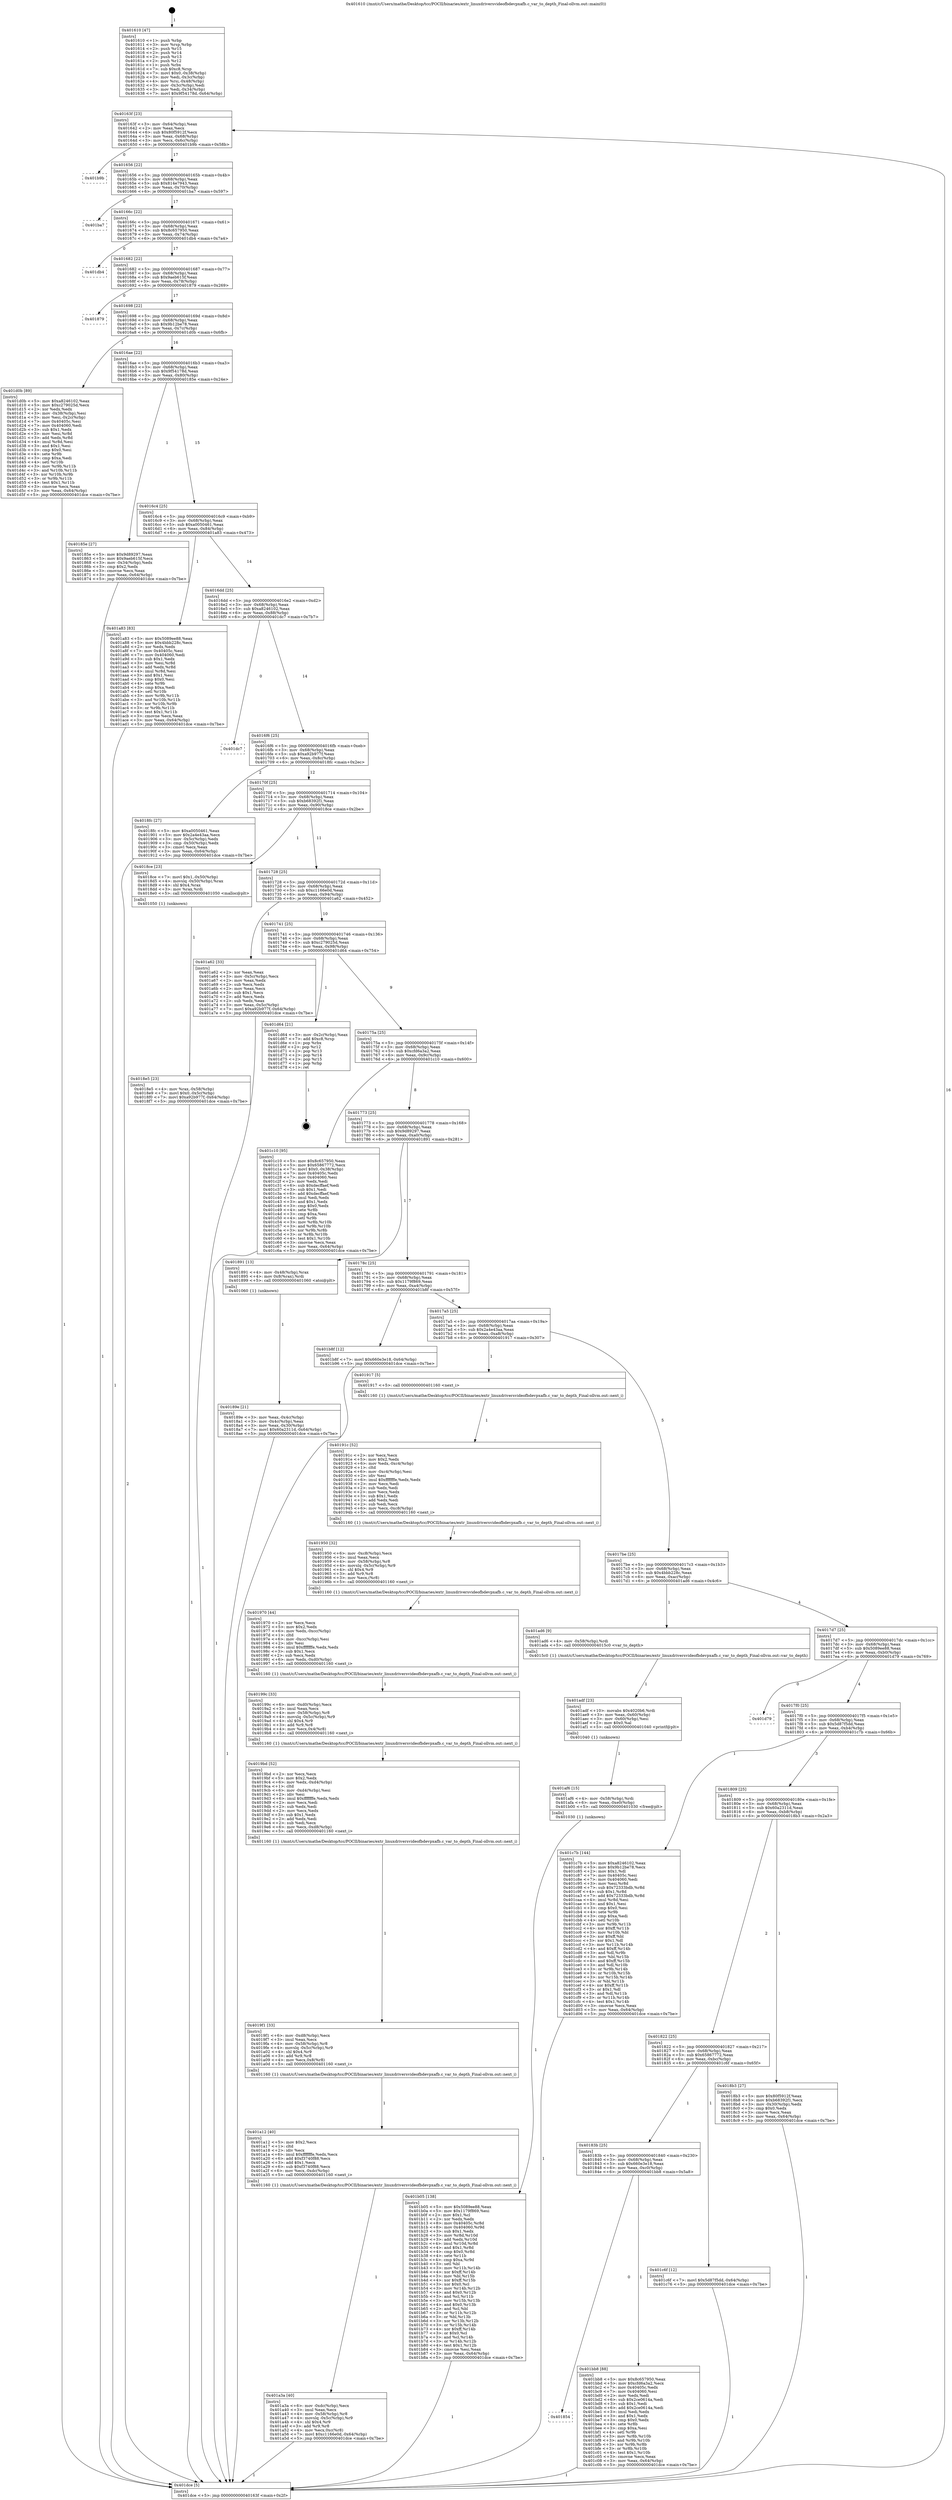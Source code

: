 digraph "0x401610" {
  label = "0x401610 (/mnt/c/Users/mathe/Desktop/tcc/POCII/binaries/extr_linuxdriversvideofbdevpxafb.c_var_to_depth_Final-ollvm.out::main(0))"
  labelloc = "t"
  node[shape=record]

  Entry [label="",width=0.3,height=0.3,shape=circle,fillcolor=black,style=filled]
  "0x40163f" [label="{
     0x40163f [23]\l
     | [instrs]\l
     &nbsp;&nbsp;0x40163f \<+3\>: mov -0x64(%rbp),%eax\l
     &nbsp;&nbsp;0x401642 \<+2\>: mov %eax,%ecx\l
     &nbsp;&nbsp;0x401644 \<+6\>: sub $0x80f5912f,%ecx\l
     &nbsp;&nbsp;0x40164a \<+3\>: mov %eax,-0x68(%rbp)\l
     &nbsp;&nbsp;0x40164d \<+3\>: mov %ecx,-0x6c(%rbp)\l
     &nbsp;&nbsp;0x401650 \<+6\>: je 0000000000401b9b \<main+0x58b\>\l
  }"]
  "0x401b9b" [label="{
     0x401b9b\l
  }", style=dashed]
  "0x401656" [label="{
     0x401656 [22]\l
     | [instrs]\l
     &nbsp;&nbsp;0x401656 \<+5\>: jmp 000000000040165b \<main+0x4b\>\l
     &nbsp;&nbsp;0x40165b \<+3\>: mov -0x68(%rbp),%eax\l
     &nbsp;&nbsp;0x40165e \<+5\>: sub $0x814e7943,%eax\l
     &nbsp;&nbsp;0x401663 \<+3\>: mov %eax,-0x70(%rbp)\l
     &nbsp;&nbsp;0x401666 \<+6\>: je 0000000000401ba7 \<main+0x597\>\l
  }"]
  Exit [label="",width=0.3,height=0.3,shape=circle,fillcolor=black,style=filled,peripheries=2]
  "0x401ba7" [label="{
     0x401ba7\l
  }", style=dashed]
  "0x40166c" [label="{
     0x40166c [22]\l
     | [instrs]\l
     &nbsp;&nbsp;0x40166c \<+5\>: jmp 0000000000401671 \<main+0x61\>\l
     &nbsp;&nbsp;0x401671 \<+3\>: mov -0x68(%rbp),%eax\l
     &nbsp;&nbsp;0x401674 \<+5\>: sub $0x8c657950,%eax\l
     &nbsp;&nbsp;0x401679 \<+3\>: mov %eax,-0x74(%rbp)\l
     &nbsp;&nbsp;0x40167c \<+6\>: je 0000000000401db4 \<main+0x7a4\>\l
  }"]
  "0x401854" [label="{
     0x401854\l
  }", style=dashed]
  "0x401db4" [label="{
     0x401db4\l
  }", style=dashed]
  "0x401682" [label="{
     0x401682 [22]\l
     | [instrs]\l
     &nbsp;&nbsp;0x401682 \<+5\>: jmp 0000000000401687 \<main+0x77\>\l
     &nbsp;&nbsp;0x401687 \<+3\>: mov -0x68(%rbp),%eax\l
     &nbsp;&nbsp;0x40168a \<+5\>: sub $0x9aeb615f,%eax\l
     &nbsp;&nbsp;0x40168f \<+3\>: mov %eax,-0x78(%rbp)\l
     &nbsp;&nbsp;0x401692 \<+6\>: je 0000000000401879 \<main+0x269\>\l
  }"]
  "0x401bb8" [label="{
     0x401bb8 [88]\l
     | [instrs]\l
     &nbsp;&nbsp;0x401bb8 \<+5\>: mov $0x8c657950,%eax\l
     &nbsp;&nbsp;0x401bbd \<+5\>: mov $0xcfd6a3a2,%ecx\l
     &nbsp;&nbsp;0x401bc2 \<+7\>: mov 0x40405c,%edx\l
     &nbsp;&nbsp;0x401bc9 \<+7\>: mov 0x404060,%esi\l
     &nbsp;&nbsp;0x401bd0 \<+2\>: mov %edx,%edi\l
     &nbsp;&nbsp;0x401bd2 \<+6\>: sub $0x2ce0614a,%edi\l
     &nbsp;&nbsp;0x401bd8 \<+3\>: sub $0x1,%edi\l
     &nbsp;&nbsp;0x401bdb \<+6\>: add $0x2ce0614a,%edi\l
     &nbsp;&nbsp;0x401be1 \<+3\>: imul %edi,%edx\l
     &nbsp;&nbsp;0x401be4 \<+3\>: and $0x1,%edx\l
     &nbsp;&nbsp;0x401be7 \<+3\>: cmp $0x0,%edx\l
     &nbsp;&nbsp;0x401bea \<+4\>: sete %r8b\l
     &nbsp;&nbsp;0x401bee \<+3\>: cmp $0xa,%esi\l
     &nbsp;&nbsp;0x401bf1 \<+4\>: setl %r9b\l
     &nbsp;&nbsp;0x401bf5 \<+3\>: mov %r8b,%r10b\l
     &nbsp;&nbsp;0x401bf8 \<+3\>: and %r9b,%r10b\l
     &nbsp;&nbsp;0x401bfb \<+3\>: xor %r9b,%r8b\l
     &nbsp;&nbsp;0x401bfe \<+3\>: or %r8b,%r10b\l
     &nbsp;&nbsp;0x401c01 \<+4\>: test $0x1,%r10b\l
     &nbsp;&nbsp;0x401c05 \<+3\>: cmovne %ecx,%eax\l
     &nbsp;&nbsp;0x401c08 \<+3\>: mov %eax,-0x64(%rbp)\l
     &nbsp;&nbsp;0x401c0b \<+5\>: jmp 0000000000401dce \<main+0x7be\>\l
  }"]
  "0x401879" [label="{
     0x401879\l
  }", style=dashed]
  "0x401698" [label="{
     0x401698 [22]\l
     | [instrs]\l
     &nbsp;&nbsp;0x401698 \<+5\>: jmp 000000000040169d \<main+0x8d\>\l
     &nbsp;&nbsp;0x40169d \<+3\>: mov -0x68(%rbp),%eax\l
     &nbsp;&nbsp;0x4016a0 \<+5\>: sub $0x9b12be78,%eax\l
     &nbsp;&nbsp;0x4016a5 \<+3\>: mov %eax,-0x7c(%rbp)\l
     &nbsp;&nbsp;0x4016a8 \<+6\>: je 0000000000401d0b \<main+0x6fb\>\l
  }"]
  "0x40183b" [label="{
     0x40183b [25]\l
     | [instrs]\l
     &nbsp;&nbsp;0x40183b \<+5\>: jmp 0000000000401840 \<main+0x230\>\l
     &nbsp;&nbsp;0x401840 \<+3\>: mov -0x68(%rbp),%eax\l
     &nbsp;&nbsp;0x401843 \<+5\>: sub $0x660e3e18,%eax\l
     &nbsp;&nbsp;0x401848 \<+6\>: mov %eax,-0xc0(%rbp)\l
     &nbsp;&nbsp;0x40184e \<+6\>: je 0000000000401bb8 \<main+0x5a8\>\l
  }"]
  "0x401d0b" [label="{
     0x401d0b [89]\l
     | [instrs]\l
     &nbsp;&nbsp;0x401d0b \<+5\>: mov $0xa8246102,%eax\l
     &nbsp;&nbsp;0x401d10 \<+5\>: mov $0xc279025d,%ecx\l
     &nbsp;&nbsp;0x401d15 \<+2\>: xor %edx,%edx\l
     &nbsp;&nbsp;0x401d17 \<+3\>: mov -0x38(%rbp),%esi\l
     &nbsp;&nbsp;0x401d1a \<+3\>: mov %esi,-0x2c(%rbp)\l
     &nbsp;&nbsp;0x401d1d \<+7\>: mov 0x40405c,%esi\l
     &nbsp;&nbsp;0x401d24 \<+7\>: mov 0x404060,%edi\l
     &nbsp;&nbsp;0x401d2b \<+3\>: sub $0x1,%edx\l
     &nbsp;&nbsp;0x401d2e \<+3\>: mov %esi,%r8d\l
     &nbsp;&nbsp;0x401d31 \<+3\>: add %edx,%r8d\l
     &nbsp;&nbsp;0x401d34 \<+4\>: imul %r8d,%esi\l
     &nbsp;&nbsp;0x401d38 \<+3\>: and $0x1,%esi\l
     &nbsp;&nbsp;0x401d3b \<+3\>: cmp $0x0,%esi\l
     &nbsp;&nbsp;0x401d3e \<+4\>: sete %r9b\l
     &nbsp;&nbsp;0x401d42 \<+3\>: cmp $0xa,%edi\l
     &nbsp;&nbsp;0x401d45 \<+4\>: setl %r10b\l
     &nbsp;&nbsp;0x401d49 \<+3\>: mov %r9b,%r11b\l
     &nbsp;&nbsp;0x401d4c \<+3\>: and %r10b,%r11b\l
     &nbsp;&nbsp;0x401d4f \<+3\>: xor %r10b,%r9b\l
     &nbsp;&nbsp;0x401d52 \<+3\>: or %r9b,%r11b\l
     &nbsp;&nbsp;0x401d55 \<+4\>: test $0x1,%r11b\l
     &nbsp;&nbsp;0x401d59 \<+3\>: cmovne %ecx,%eax\l
     &nbsp;&nbsp;0x401d5c \<+3\>: mov %eax,-0x64(%rbp)\l
     &nbsp;&nbsp;0x401d5f \<+5\>: jmp 0000000000401dce \<main+0x7be\>\l
  }"]
  "0x4016ae" [label="{
     0x4016ae [22]\l
     | [instrs]\l
     &nbsp;&nbsp;0x4016ae \<+5\>: jmp 00000000004016b3 \<main+0xa3\>\l
     &nbsp;&nbsp;0x4016b3 \<+3\>: mov -0x68(%rbp),%eax\l
     &nbsp;&nbsp;0x4016b6 \<+5\>: sub $0x9f54178d,%eax\l
     &nbsp;&nbsp;0x4016bb \<+3\>: mov %eax,-0x80(%rbp)\l
     &nbsp;&nbsp;0x4016be \<+6\>: je 000000000040185e \<main+0x24e\>\l
  }"]
  "0x401c6f" [label="{
     0x401c6f [12]\l
     | [instrs]\l
     &nbsp;&nbsp;0x401c6f \<+7\>: movl $0x5d87f5dd,-0x64(%rbp)\l
     &nbsp;&nbsp;0x401c76 \<+5\>: jmp 0000000000401dce \<main+0x7be\>\l
  }"]
  "0x40185e" [label="{
     0x40185e [27]\l
     | [instrs]\l
     &nbsp;&nbsp;0x40185e \<+5\>: mov $0x9d89297,%eax\l
     &nbsp;&nbsp;0x401863 \<+5\>: mov $0x9aeb615f,%ecx\l
     &nbsp;&nbsp;0x401868 \<+3\>: mov -0x34(%rbp),%edx\l
     &nbsp;&nbsp;0x40186b \<+3\>: cmp $0x2,%edx\l
     &nbsp;&nbsp;0x40186e \<+3\>: cmovne %ecx,%eax\l
     &nbsp;&nbsp;0x401871 \<+3\>: mov %eax,-0x64(%rbp)\l
     &nbsp;&nbsp;0x401874 \<+5\>: jmp 0000000000401dce \<main+0x7be\>\l
  }"]
  "0x4016c4" [label="{
     0x4016c4 [25]\l
     | [instrs]\l
     &nbsp;&nbsp;0x4016c4 \<+5\>: jmp 00000000004016c9 \<main+0xb9\>\l
     &nbsp;&nbsp;0x4016c9 \<+3\>: mov -0x68(%rbp),%eax\l
     &nbsp;&nbsp;0x4016cc \<+5\>: sub $0xa0050461,%eax\l
     &nbsp;&nbsp;0x4016d1 \<+6\>: mov %eax,-0x84(%rbp)\l
     &nbsp;&nbsp;0x4016d7 \<+6\>: je 0000000000401a83 \<main+0x473\>\l
  }"]
  "0x401dce" [label="{
     0x401dce [5]\l
     | [instrs]\l
     &nbsp;&nbsp;0x401dce \<+5\>: jmp 000000000040163f \<main+0x2f\>\l
  }"]
  "0x401610" [label="{
     0x401610 [47]\l
     | [instrs]\l
     &nbsp;&nbsp;0x401610 \<+1\>: push %rbp\l
     &nbsp;&nbsp;0x401611 \<+3\>: mov %rsp,%rbp\l
     &nbsp;&nbsp;0x401614 \<+2\>: push %r15\l
     &nbsp;&nbsp;0x401616 \<+2\>: push %r14\l
     &nbsp;&nbsp;0x401618 \<+2\>: push %r13\l
     &nbsp;&nbsp;0x40161a \<+2\>: push %r12\l
     &nbsp;&nbsp;0x40161c \<+1\>: push %rbx\l
     &nbsp;&nbsp;0x40161d \<+7\>: sub $0xc8,%rsp\l
     &nbsp;&nbsp;0x401624 \<+7\>: movl $0x0,-0x38(%rbp)\l
     &nbsp;&nbsp;0x40162b \<+3\>: mov %edi,-0x3c(%rbp)\l
     &nbsp;&nbsp;0x40162e \<+4\>: mov %rsi,-0x48(%rbp)\l
     &nbsp;&nbsp;0x401632 \<+3\>: mov -0x3c(%rbp),%edi\l
     &nbsp;&nbsp;0x401635 \<+3\>: mov %edi,-0x34(%rbp)\l
     &nbsp;&nbsp;0x401638 \<+7\>: movl $0x9f54178d,-0x64(%rbp)\l
  }"]
  "0x401b05" [label="{
     0x401b05 [138]\l
     | [instrs]\l
     &nbsp;&nbsp;0x401b05 \<+5\>: mov $0x5089ee88,%eax\l
     &nbsp;&nbsp;0x401b0a \<+5\>: mov $0x1179f869,%esi\l
     &nbsp;&nbsp;0x401b0f \<+2\>: mov $0x1,%cl\l
     &nbsp;&nbsp;0x401b11 \<+2\>: xor %edx,%edx\l
     &nbsp;&nbsp;0x401b13 \<+8\>: mov 0x40405c,%r8d\l
     &nbsp;&nbsp;0x401b1b \<+8\>: mov 0x404060,%r9d\l
     &nbsp;&nbsp;0x401b23 \<+3\>: sub $0x1,%edx\l
     &nbsp;&nbsp;0x401b26 \<+3\>: mov %r8d,%r10d\l
     &nbsp;&nbsp;0x401b29 \<+3\>: add %edx,%r10d\l
     &nbsp;&nbsp;0x401b2c \<+4\>: imul %r10d,%r8d\l
     &nbsp;&nbsp;0x401b30 \<+4\>: and $0x1,%r8d\l
     &nbsp;&nbsp;0x401b34 \<+4\>: cmp $0x0,%r8d\l
     &nbsp;&nbsp;0x401b38 \<+4\>: sete %r11b\l
     &nbsp;&nbsp;0x401b3c \<+4\>: cmp $0xa,%r9d\l
     &nbsp;&nbsp;0x401b40 \<+3\>: setl %bl\l
     &nbsp;&nbsp;0x401b43 \<+3\>: mov %r11b,%r14b\l
     &nbsp;&nbsp;0x401b46 \<+4\>: xor $0xff,%r14b\l
     &nbsp;&nbsp;0x401b4a \<+3\>: mov %bl,%r15b\l
     &nbsp;&nbsp;0x401b4d \<+4\>: xor $0xff,%r15b\l
     &nbsp;&nbsp;0x401b51 \<+3\>: xor $0x0,%cl\l
     &nbsp;&nbsp;0x401b54 \<+3\>: mov %r14b,%r12b\l
     &nbsp;&nbsp;0x401b57 \<+4\>: and $0x0,%r12b\l
     &nbsp;&nbsp;0x401b5b \<+3\>: and %cl,%r11b\l
     &nbsp;&nbsp;0x401b5e \<+3\>: mov %r15b,%r13b\l
     &nbsp;&nbsp;0x401b61 \<+4\>: and $0x0,%r13b\l
     &nbsp;&nbsp;0x401b65 \<+2\>: and %cl,%bl\l
     &nbsp;&nbsp;0x401b67 \<+3\>: or %r11b,%r12b\l
     &nbsp;&nbsp;0x401b6a \<+3\>: or %bl,%r13b\l
     &nbsp;&nbsp;0x401b6d \<+3\>: xor %r13b,%r12b\l
     &nbsp;&nbsp;0x401b70 \<+3\>: or %r15b,%r14b\l
     &nbsp;&nbsp;0x401b73 \<+4\>: xor $0xff,%r14b\l
     &nbsp;&nbsp;0x401b77 \<+3\>: or $0x0,%cl\l
     &nbsp;&nbsp;0x401b7a \<+3\>: and %cl,%r14b\l
     &nbsp;&nbsp;0x401b7d \<+3\>: or %r14b,%r12b\l
     &nbsp;&nbsp;0x401b80 \<+4\>: test $0x1,%r12b\l
     &nbsp;&nbsp;0x401b84 \<+3\>: cmovne %esi,%eax\l
     &nbsp;&nbsp;0x401b87 \<+3\>: mov %eax,-0x64(%rbp)\l
     &nbsp;&nbsp;0x401b8a \<+5\>: jmp 0000000000401dce \<main+0x7be\>\l
  }"]
  "0x401a83" [label="{
     0x401a83 [83]\l
     | [instrs]\l
     &nbsp;&nbsp;0x401a83 \<+5\>: mov $0x5089ee88,%eax\l
     &nbsp;&nbsp;0x401a88 \<+5\>: mov $0x4bbb228c,%ecx\l
     &nbsp;&nbsp;0x401a8d \<+2\>: xor %edx,%edx\l
     &nbsp;&nbsp;0x401a8f \<+7\>: mov 0x40405c,%esi\l
     &nbsp;&nbsp;0x401a96 \<+7\>: mov 0x404060,%edi\l
     &nbsp;&nbsp;0x401a9d \<+3\>: sub $0x1,%edx\l
     &nbsp;&nbsp;0x401aa0 \<+3\>: mov %esi,%r8d\l
     &nbsp;&nbsp;0x401aa3 \<+3\>: add %edx,%r8d\l
     &nbsp;&nbsp;0x401aa6 \<+4\>: imul %r8d,%esi\l
     &nbsp;&nbsp;0x401aaa \<+3\>: and $0x1,%esi\l
     &nbsp;&nbsp;0x401aad \<+3\>: cmp $0x0,%esi\l
     &nbsp;&nbsp;0x401ab0 \<+4\>: sete %r9b\l
     &nbsp;&nbsp;0x401ab4 \<+3\>: cmp $0xa,%edi\l
     &nbsp;&nbsp;0x401ab7 \<+4\>: setl %r10b\l
     &nbsp;&nbsp;0x401abb \<+3\>: mov %r9b,%r11b\l
     &nbsp;&nbsp;0x401abe \<+3\>: and %r10b,%r11b\l
     &nbsp;&nbsp;0x401ac1 \<+3\>: xor %r10b,%r9b\l
     &nbsp;&nbsp;0x401ac4 \<+3\>: or %r9b,%r11b\l
     &nbsp;&nbsp;0x401ac7 \<+4\>: test $0x1,%r11b\l
     &nbsp;&nbsp;0x401acb \<+3\>: cmovne %ecx,%eax\l
     &nbsp;&nbsp;0x401ace \<+3\>: mov %eax,-0x64(%rbp)\l
     &nbsp;&nbsp;0x401ad1 \<+5\>: jmp 0000000000401dce \<main+0x7be\>\l
  }"]
  "0x4016dd" [label="{
     0x4016dd [25]\l
     | [instrs]\l
     &nbsp;&nbsp;0x4016dd \<+5\>: jmp 00000000004016e2 \<main+0xd2\>\l
     &nbsp;&nbsp;0x4016e2 \<+3\>: mov -0x68(%rbp),%eax\l
     &nbsp;&nbsp;0x4016e5 \<+5\>: sub $0xa8246102,%eax\l
     &nbsp;&nbsp;0x4016ea \<+6\>: mov %eax,-0x88(%rbp)\l
     &nbsp;&nbsp;0x4016f0 \<+6\>: je 0000000000401dc7 \<main+0x7b7\>\l
  }"]
  "0x401af6" [label="{
     0x401af6 [15]\l
     | [instrs]\l
     &nbsp;&nbsp;0x401af6 \<+4\>: mov -0x58(%rbp),%rdi\l
     &nbsp;&nbsp;0x401afa \<+6\>: mov %eax,-0xe0(%rbp)\l
     &nbsp;&nbsp;0x401b00 \<+5\>: call 0000000000401030 \<free@plt\>\l
     | [calls]\l
     &nbsp;&nbsp;0x401030 \{1\} (unknown)\l
  }"]
  "0x401dc7" [label="{
     0x401dc7\l
  }", style=dashed]
  "0x4016f6" [label="{
     0x4016f6 [25]\l
     | [instrs]\l
     &nbsp;&nbsp;0x4016f6 \<+5\>: jmp 00000000004016fb \<main+0xeb\>\l
     &nbsp;&nbsp;0x4016fb \<+3\>: mov -0x68(%rbp),%eax\l
     &nbsp;&nbsp;0x4016fe \<+5\>: sub $0xa92b977f,%eax\l
     &nbsp;&nbsp;0x401703 \<+6\>: mov %eax,-0x8c(%rbp)\l
     &nbsp;&nbsp;0x401709 \<+6\>: je 00000000004018fc \<main+0x2ec\>\l
  }"]
  "0x401adf" [label="{
     0x401adf [23]\l
     | [instrs]\l
     &nbsp;&nbsp;0x401adf \<+10\>: movabs $0x4020b6,%rdi\l
     &nbsp;&nbsp;0x401ae9 \<+3\>: mov %eax,-0x60(%rbp)\l
     &nbsp;&nbsp;0x401aec \<+3\>: mov -0x60(%rbp),%esi\l
     &nbsp;&nbsp;0x401aef \<+2\>: mov $0x0,%al\l
     &nbsp;&nbsp;0x401af1 \<+5\>: call 0000000000401040 \<printf@plt\>\l
     | [calls]\l
     &nbsp;&nbsp;0x401040 \{1\} (unknown)\l
  }"]
  "0x4018fc" [label="{
     0x4018fc [27]\l
     | [instrs]\l
     &nbsp;&nbsp;0x4018fc \<+5\>: mov $0xa0050461,%eax\l
     &nbsp;&nbsp;0x401901 \<+5\>: mov $0x2a4e43aa,%ecx\l
     &nbsp;&nbsp;0x401906 \<+3\>: mov -0x5c(%rbp),%edx\l
     &nbsp;&nbsp;0x401909 \<+3\>: cmp -0x50(%rbp),%edx\l
     &nbsp;&nbsp;0x40190c \<+3\>: cmovl %ecx,%eax\l
     &nbsp;&nbsp;0x40190f \<+3\>: mov %eax,-0x64(%rbp)\l
     &nbsp;&nbsp;0x401912 \<+5\>: jmp 0000000000401dce \<main+0x7be\>\l
  }"]
  "0x40170f" [label="{
     0x40170f [25]\l
     | [instrs]\l
     &nbsp;&nbsp;0x40170f \<+5\>: jmp 0000000000401714 \<main+0x104\>\l
     &nbsp;&nbsp;0x401714 \<+3\>: mov -0x68(%rbp),%eax\l
     &nbsp;&nbsp;0x401717 \<+5\>: sub $0xb68392f1,%eax\l
     &nbsp;&nbsp;0x40171c \<+6\>: mov %eax,-0x90(%rbp)\l
     &nbsp;&nbsp;0x401722 \<+6\>: je 00000000004018ce \<main+0x2be\>\l
  }"]
  "0x401a3a" [label="{
     0x401a3a [40]\l
     | [instrs]\l
     &nbsp;&nbsp;0x401a3a \<+6\>: mov -0xdc(%rbp),%ecx\l
     &nbsp;&nbsp;0x401a40 \<+3\>: imul %eax,%ecx\l
     &nbsp;&nbsp;0x401a43 \<+4\>: mov -0x58(%rbp),%r8\l
     &nbsp;&nbsp;0x401a47 \<+4\>: movslq -0x5c(%rbp),%r9\l
     &nbsp;&nbsp;0x401a4b \<+4\>: shl $0x4,%r9\l
     &nbsp;&nbsp;0x401a4f \<+3\>: add %r9,%r8\l
     &nbsp;&nbsp;0x401a52 \<+4\>: mov %ecx,0xc(%r8)\l
     &nbsp;&nbsp;0x401a56 \<+7\>: movl $0xc1166e0d,-0x64(%rbp)\l
     &nbsp;&nbsp;0x401a5d \<+5\>: jmp 0000000000401dce \<main+0x7be\>\l
  }"]
  "0x4018ce" [label="{
     0x4018ce [23]\l
     | [instrs]\l
     &nbsp;&nbsp;0x4018ce \<+7\>: movl $0x1,-0x50(%rbp)\l
     &nbsp;&nbsp;0x4018d5 \<+4\>: movslq -0x50(%rbp),%rax\l
     &nbsp;&nbsp;0x4018d9 \<+4\>: shl $0x4,%rax\l
     &nbsp;&nbsp;0x4018dd \<+3\>: mov %rax,%rdi\l
     &nbsp;&nbsp;0x4018e0 \<+5\>: call 0000000000401050 \<malloc@plt\>\l
     | [calls]\l
     &nbsp;&nbsp;0x401050 \{1\} (unknown)\l
  }"]
  "0x401728" [label="{
     0x401728 [25]\l
     | [instrs]\l
     &nbsp;&nbsp;0x401728 \<+5\>: jmp 000000000040172d \<main+0x11d\>\l
     &nbsp;&nbsp;0x40172d \<+3\>: mov -0x68(%rbp),%eax\l
     &nbsp;&nbsp;0x401730 \<+5\>: sub $0xc1166e0d,%eax\l
     &nbsp;&nbsp;0x401735 \<+6\>: mov %eax,-0x94(%rbp)\l
     &nbsp;&nbsp;0x40173b \<+6\>: je 0000000000401a62 \<main+0x452\>\l
  }"]
  "0x401a12" [label="{
     0x401a12 [40]\l
     | [instrs]\l
     &nbsp;&nbsp;0x401a12 \<+5\>: mov $0x2,%ecx\l
     &nbsp;&nbsp;0x401a17 \<+1\>: cltd\l
     &nbsp;&nbsp;0x401a18 \<+2\>: idiv %ecx\l
     &nbsp;&nbsp;0x401a1a \<+6\>: imul $0xfffffffe,%edx,%ecx\l
     &nbsp;&nbsp;0x401a20 \<+6\>: add $0xf3740f88,%ecx\l
     &nbsp;&nbsp;0x401a26 \<+3\>: add $0x1,%ecx\l
     &nbsp;&nbsp;0x401a29 \<+6\>: sub $0xf3740f88,%ecx\l
     &nbsp;&nbsp;0x401a2f \<+6\>: mov %ecx,-0xdc(%rbp)\l
     &nbsp;&nbsp;0x401a35 \<+5\>: call 0000000000401160 \<next_i\>\l
     | [calls]\l
     &nbsp;&nbsp;0x401160 \{1\} (/mnt/c/Users/mathe/Desktop/tcc/POCII/binaries/extr_linuxdriversvideofbdevpxafb.c_var_to_depth_Final-ollvm.out::next_i)\l
  }"]
  "0x401a62" [label="{
     0x401a62 [33]\l
     | [instrs]\l
     &nbsp;&nbsp;0x401a62 \<+2\>: xor %eax,%eax\l
     &nbsp;&nbsp;0x401a64 \<+3\>: mov -0x5c(%rbp),%ecx\l
     &nbsp;&nbsp;0x401a67 \<+2\>: mov %eax,%edx\l
     &nbsp;&nbsp;0x401a69 \<+2\>: sub %ecx,%edx\l
     &nbsp;&nbsp;0x401a6b \<+2\>: mov %eax,%ecx\l
     &nbsp;&nbsp;0x401a6d \<+3\>: sub $0x1,%ecx\l
     &nbsp;&nbsp;0x401a70 \<+2\>: add %ecx,%edx\l
     &nbsp;&nbsp;0x401a72 \<+2\>: sub %edx,%eax\l
     &nbsp;&nbsp;0x401a74 \<+3\>: mov %eax,-0x5c(%rbp)\l
     &nbsp;&nbsp;0x401a77 \<+7\>: movl $0xa92b977f,-0x64(%rbp)\l
     &nbsp;&nbsp;0x401a7e \<+5\>: jmp 0000000000401dce \<main+0x7be\>\l
  }"]
  "0x401741" [label="{
     0x401741 [25]\l
     | [instrs]\l
     &nbsp;&nbsp;0x401741 \<+5\>: jmp 0000000000401746 \<main+0x136\>\l
     &nbsp;&nbsp;0x401746 \<+3\>: mov -0x68(%rbp),%eax\l
     &nbsp;&nbsp;0x401749 \<+5\>: sub $0xc279025d,%eax\l
     &nbsp;&nbsp;0x40174e \<+6\>: mov %eax,-0x98(%rbp)\l
     &nbsp;&nbsp;0x401754 \<+6\>: je 0000000000401d64 \<main+0x754\>\l
  }"]
  "0x4019f1" [label="{
     0x4019f1 [33]\l
     | [instrs]\l
     &nbsp;&nbsp;0x4019f1 \<+6\>: mov -0xd8(%rbp),%ecx\l
     &nbsp;&nbsp;0x4019f7 \<+3\>: imul %eax,%ecx\l
     &nbsp;&nbsp;0x4019fa \<+4\>: mov -0x58(%rbp),%r8\l
     &nbsp;&nbsp;0x4019fe \<+4\>: movslq -0x5c(%rbp),%r9\l
     &nbsp;&nbsp;0x401a02 \<+4\>: shl $0x4,%r9\l
     &nbsp;&nbsp;0x401a06 \<+3\>: add %r9,%r8\l
     &nbsp;&nbsp;0x401a09 \<+4\>: mov %ecx,0x8(%r8)\l
     &nbsp;&nbsp;0x401a0d \<+5\>: call 0000000000401160 \<next_i\>\l
     | [calls]\l
     &nbsp;&nbsp;0x401160 \{1\} (/mnt/c/Users/mathe/Desktop/tcc/POCII/binaries/extr_linuxdriversvideofbdevpxafb.c_var_to_depth_Final-ollvm.out::next_i)\l
  }"]
  "0x401d64" [label="{
     0x401d64 [21]\l
     | [instrs]\l
     &nbsp;&nbsp;0x401d64 \<+3\>: mov -0x2c(%rbp),%eax\l
     &nbsp;&nbsp;0x401d67 \<+7\>: add $0xc8,%rsp\l
     &nbsp;&nbsp;0x401d6e \<+1\>: pop %rbx\l
     &nbsp;&nbsp;0x401d6f \<+2\>: pop %r12\l
     &nbsp;&nbsp;0x401d71 \<+2\>: pop %r13\l
     &nbsp;&nbsp;0x401d73 \<+2\>: pop %r14\l
     &nbsp;&nbsp;0x401d75 \<+2\>: pop %r15\l
     &nbsp;&nbsp;0x401d77 \<+1\>: pop %rbp\l
     &nbsp;&nbsp;0x401d78 \<+1\>: ret\l
  }"]
  "0x40175a" [label="{
     0x40175a [25]\l
     | [instrs]\l
     &nbsp;&nbsp;0x40175a \<+5\>: jmp 000000000040175f \<main+0x14f\>\l
     &nbsp;&nbsp;0x40175f \<+3\>: mov -0x68(%rbp),%eax\l
     &nbsp;&nbsp;0x401762 \<+5\>: sub $0xcfd6a3a2,%eax\l
     &nbsp;&nbsp;0x401767 \<+6\>: mov %eax,-0x9c(%rbp)\l
     &nbsp;&nbsp;0x40176d \<+6\>: je 0000000000401c10 \<main+0x600\>\l
  }"]
  "0x4019bd" [label="{
     0x4019bd [52]\l
     | [instrs]\l
     &nbsp;&nbsp;0x4019bd \<+2\>: xor %ecx,%ecx\l
     &nbsp;&nbsp;0x4019bf \<+5\>: mov $0x2,%edx\l
     &nbsp;&nbsp;0x4019c4 \<+6\>: mov %edx,-0xd4(%rbp)\l
     &nbsp;&nbsp;0x4019ca \<+1\>: cltd\l
     &nbsp;&nbsp;0x4019cb \<+6\>: mov -0xd4(%rbp),%esi\l
     &nbsp;&nbsp;0x4019d1 \<+2\>: idiv %esi\l
     &nbsp;&nbsp;0x4019d3 \<+6\>: imul $0xfffffffe,%edx,%edx\l
     &nbsp;&nbsp;0x4019d9 \<+2\>: mov %ecx,%edi\l
     &nbsp;&nbsp;0x4019db \<+2\>: sub %edx,%edi\l
     &nbsp;&nbsp;0x4019dd \<+2\>: mov %ecx,%edx\l
     &nbsp;&nbsp;0x4019df \<+3\>: sub $0x1,%edx\l
     &nbsp;&nbsp;0x4019e2 \<+2\>: add %edx,%edi\l
     &nbsp;&nbsp;0x4019e4 \<+2\>: sub %edi,%ecx\l
     &nbsp;&nbsp;0x4019e6 \<+6\>: mov %ecx,-0xd8(%rbp)\l
     &nbsp;&nbsp;0x4019ec \<+5\>: call 0000000000401160 \<next_i\>\l
     | [calls]\l
     &nbsp;&nbsp;0x401160 \{1\} (/mnt/c/Users/mathe/Desktop/tcc/POCII/binaries/extr_linuxdriversvideofbdevpxafb.c_var_to_depth_Final-ollvm.out::next_i)\l
  }"]
  "0x401c10" [label="{
     0x401c10 [95]\l
     | [instrs]\l
     &nbsp;&nbsp;0x401c10 \<+5\>: mov $0x8c657950,%eax\l
     &nbsp;&nbsp;0x401c15 \<+5\>: mov $0x65867772,%ecx\l
     &nbsp;&nbsp;0x401c1a \<+7\>: movl $0x0,-0x38(%rbp)\l
     &nbsp;&nbsp;0x401c21 \<+7\>: mov 0x40405c,%edx\l
     &nbsp;&nbsp;0x401c28 \<+7\>: mov 0x404060,%esi\l
     &nbsp;&nbsp;0x401c2f \<+2\>: mov %edx,%edi\l
     &nbsp;&nbsp;0x401c31 \<+6\>: sub $0xdecffaef,%edi\l
     &nbsp;&nbsp;0x401c37 \<+3\>: sub $0x1,%edi\l
     &nbsp;&nbsp;0x401c3a \<+6\>: add $0xdecffaef,%edi\l
     &nbsp;&nbsp;0x401c40 \<+3\>: imul %edi,%edx\l
     &nbsp;&nbsp;0x401c43 \<+3\>: and $0x1,%edx\l
     &nbsp;&nbsp;0x401c46 \<+3\>: cmp $0x0,%edx\l
     &nbsp;&nbsp;0x401c49 \<+4\>: sete %r8b\l
     &nbsp;&nbsp;0x401c4d \<+3\>: cmp $0xa,%esi\l
     &nbsp;&nbsp;0x401c50 \<+4\>: setl %r9b\l
     &nbsp;&nbsp;0x401c54 \<+3\>: mov %r8b,%r10b\l
     &nbsp;&nbsp;0x401c57 \<+3\>: and %r9b,%r10b\l
     &nbsp;&nbsp;0x401c5a \<+3\>: xor %r9b,%r8b\l
     &nbsp;&nbsp;0x401c5d \<+3\>: or %r8b,%r10b\l
     &nbsp;&nbsp;0x401c60 \<+4\>: test $0x1,%r10b\l
     &nbsp;&nbsp;0x401c64 \<+3\>: cmovne %ecx,%eax\l
     &nbsp;&nbsp;0x401c67 \<+3\>: mov %eax,-0x64(%rbp)\l
     &nbsp;&nbsp;0x401c6a \<+5\>: jmp 0000000000401dce \<main+0x7be\>\l
  }"]
  "0x401773" [label="{
     0x401773 [25]\l
     | [instrs]\l
     &nbsp;&nbsp;0x401773 \<+5\>: jmp 0000000000401778 \<main+0x168\>\l
     &nbsp;&nbsp;0x401778 \<+3\>: mov -0x68(%rbp),%eax\l
     &nbsp;&nbsp;0x40177b \<+5\>: sub $0x9d89297,%eax\l
     &nbsp;&nbsp;0x401780 \<+6\>: mov %eax,-0xa0(%rbp)\l
     &nbsp;&nbsp;0x401786 \<+6\>: je 0000000000401891 \<main+0x281\>\l
  }"]
  "0x40199c" [label="{
     0x40199c [33]\l
     | [instrs]\l
     &nbsp;&nbsp;0x40199c \<+6\>: mov -0xd0(%rbp),%ecx\l
     &nbsp;&nbsp;0x4019a2 \<+3\>: imul %eax,%ecx\l
     &nbsp;&nbsp;0x4019a5 \<+4\>: mov -0x58(%rbp),%r8\l
     &nbsp;&nbsp;0x4019a9 \<+4\>: movslq -0x5c(%rbp),%r9\l
     &nbsp;&nbsp;0x4019ad \<+4\>: shl $0x4,%r9\l
     &nbsp;&nbsp;0x4019b1 \<+3\>: add %r9,%r8\l
     &nbsp;&nbsp;0x4019b4 \<+4\>: mov %ecx,0x4(%r8)\l
     &nbsp;&nbsp;0x4019b8 \<+5\>: call 0000000000401160 \<next_i\>\l
     | [calls]\l
     &nbsp;&nbsp;0x401160 \{1\} (/mnt/c/Users/mathe/Desktop/tcc/POCII/binaries/extr_linuxdriversvideofbdevpxafb.c_var_to_depth_Final-ollvm.out::next_i)\l
  }"]
  "0x401891" [label="{
     0x401891 [13]\l
     | [instrs]\l
     &nbsp;&nbsp;0x401891 \<+4\>: mov -0x48(%rbp),%rax\l
     &nbsp;&nbsp;0x401895 \<+4\>: mov 0x8(%rax),%rdi\l
     &nbsp;&nbsp;0x401899 \<+5\>: call 0000000000401060 \<atoi@plt\>\l
     | [calls]\l
     &nbsp;&nbsp;0x401060 \{1\} (unknown)\l
  }"]
  "0x40178c" [label="{
     0x40178c [25]\l
     | [instrs]\l
     &nbsp;&nbsp;0x40178c \<+5\>: jmp 0000000000401791 \<main+0x181\>\l
     &nbsp;&nbsp;0x401791 \<+3\>: mov -0x68(%rbp),%eax\l
     &nbsp;&nbsp;0x401794 \<+5\>: sub $0x1179f869,%eax\l
     &nbsp;&nbsp;0x401799 \<+6\>: mov %eax,-0xa4(%rbp)\l
     &nbsp;&nbsp;0x40179f \<+6\>: je 0000000000401b8f \<main+0x57f\>\l
  }"]
  "0x40189e" [label="{
     0x40189e [21]\l
     | [instrs]\l
     &nbsp;&nbsp;0x40189e \<+3\>: mov %eax,-0x4c(%rbp)\l
     &nbsp;&nbsp;0x4018a1 \<+3\>: mov -0x4c(%rbp),%eax\l
     &nbsp;&nbsp;0x4018a4 \<+3\>: mov %eax,-0x30(%rbp)\l
     &nbsp;&nbsp;0x4018a7 \<+7\>: movl $0x60a2311d,-0x64(%rbp)\l
     &nbsp;&nbsp;0x4018ae \<+5\>: jmp 0000000000401dce \<main+0x7be\>\l
  }"]
  "0x401970" [label="{
     0x401970 [44]\l
     | [instrs]\l
     &nbsp;&nbsp;0x401970 \<+2\>: xor %ecx,%ecx\l
     &nbsp;&nbsp;0x401972 \<+5\>: mov $0x2,%edx\l
     &nbsp;&nbsp;0x401977 \<+6\>: mov %edx,-0xcc(%rbp)\l
     &nbsp;&nbsp;0x40197d \<+1\>: cltd\l
     &nbsp;&nbsp;0x40197e \<+6\>: mov -0xcc(%rbp),%esi\l
     &nbsp;&nbsp;0x401984 \<+2\>: idiv %esi\l
     &nbsp;&nbsp;0x401986 \<+6\>: imul $0xfffffffe,%edx,%edx\l
     &nbsp;&nbsp;0x40198c \<+3\>: sub $0x1,%ecx\l
     &nbsp;&nbsp;0x40198f \<+2\>: sub %ecx,%edx\l
     &nbsp;&nbsp;0x401991 \<+6\>: mov %edx,-0xd0(%rbp)\l
     &nbsp;&nbsp;0x401997 \<+5\>: call 0000000000401160 \<next_i\>\l
     | [calls]\l
     &nbsp;&nbsp;0x401160 \{1\} (/mnt/c/Users/mathe/Desktop/tcc/POCII/binaries/extr_linuxdriversvideofbdevpxafb.c_var_to_depth_Final-ollvm.out::next_i)\l
  }"]
  "0x401b8f" [label="{
     0x401b8f [12]\l
     | [instrs]\l
     &nbsp;&nbsp;0x401b8f \<+7\>: movl $0x660e3e18,-0x64(%rbp)\l
     &nbsp;&nbsp;0x401b96 \<+5\>: jmp 0000000000401dce \<main+0x7be\>\l
  }"]
  "0x4017a5" [label="{
     0x4017a5 [25]\l
     | [instrs]\l
     &nbsp;&nbsp;0x4017a5 \<+5\>: jmp 00000000004017aa \<main+0x19a\>\l
     &nbsp;&nbsp;0x4017aa \<+3\>: mov -0x68(%rbp),%eax\l
     &nbsp;&nbsp;0x4017ad \<+5\>: sub $0x2a4e43aa,%eax\l
     &nbsp;&nbsp;0x4017b2 \<+6\>: mov %eax,-0xa8(%rbp)\l
     &nbsp;&nbsp;0x4017b8 \<+6\>: je 0000000000401917 \<main+0x307\>\l
  }"]
  "0x401950" [label="{
     0x401950 [32]\l
     | [instrs]\l
     &nbsp;&nbsp;0x401950 \<+6\>: mov -0xc8(%rbp),%ecx\l
     &nbsp;&nbsp;0x401956 \<+3\>: imul %eax,%ecx\l
     &nbsp;&nbsp;0x401959 \<+4\>: mov -0x58(%rbp),%r8\l
     &nbsp;&nbsp;0x40195d \<+4\>: movslq -0x5c(%rbp),%r9\l
     &nbsp;&nbsp;0x401961 \<+4\>: shl $0x4,%r9\l
     &nbsp;&nbsp;0x401965 \<+3\>: add %r9,%r8\l
     &nbsp;&nbsp;0x401968 \<+3\>: mov %ecx,(%r8)\l
     &nbsp;&nbsp;0x40196b \<+5\>: call 0000000000401160 \<next_i\>\l
     | [calls]\l
     &nbsp;&nbsp;0x401160 \{1\} (/mnt/c/Users/mathe/Desktop/tcc/POCII/binaries/extr_linuxdriversvideofbdevpxafb.c_var_to_depth_Final-ollvm.out::next_i)\l
  }"]
  "0x401917" [label="{
     0x401917 [5]\l
     | [instrs]\l
     &nbsp;&nbsp;0x401917 \<+5\>: call 0000000000401160 \<next_i\>\l
     | [calls]\l
     &nbsp;&nbsp;0x401160 \{1\} (/mnt/c/Users/mathe/Desktop/tcc/POCII/binaries/extr_linuxdriversvideofbdevpxafb.c_var_to_depth_Final-ollvm.out::next_i)\l
  }"]
  "0x4017be" [label="{
     0x4017be [25]\l
     | [instrs]\l
     &nbsp;&nbsp;0x4017be \<+5\>: jmp 00000000004017c3 \<main+0x1b3\>\l
     &nbsp;&nbsp;0x4017c3 \<+3\>: mov -0x68(%rbp),%eax\l
     &nbsp;&nbsp;0x4017c6 \<+5\>: sub $0x4bbb228c,%eax\l
     &nbsp;&nbsp;0x4017cb \<+6\>: mov %eax,-0xac(%rbp)\l
     &nbsp;&nbsp;0x4017d1 \<+6\>: je 0000000000401ad6 \<main+0x4c6\>\l
  }"]
  "0x40191c" [label="{
     0x40191c [52]\l
     | [instrs]\l
     &nbsp;&nbsp;0x40191c \<+2\>: xor %ecx,%ecx\l
     &nbsp;&nbsp;0x40191e \<+5\>: mov $0x2,%edx\l
     &nbsp;&nbsp;0x401923 \<+6\>: mov %edx,-0xc4(%rbp)\l
     &nbsp;&nbsp;0x401929 \<+1\>: cltd\l
     &nbsp;&nbsp;0x40192a \<+6\>: mov -0xc4(%rbp),%esi\l
     &nbsp;&nbsp;0x401930 \<+2\>: idiv %esi\l
     &nbsp;&nbsp;0x401932 \<+6\>: imul $0xfffffffe,%edx,%edx\l
     &nbsp;&nbsp;0x401938 \<+2\>: mov %ecx,%edi\l
     &nbsp;&nbsp;0x40193a \<+2\>: sub %edx,%edi\l
     &nbsp;&nbsp;0x40193c \<+2\>: mov %ecx,%edx\l
     &nbsp;&nbsp;0x40193e \<+3\>: sub $0x1,%edx\l
     &nbsp;&nbsp;0x401941 \<+2\>: add %edx,%edi\l
     &nbsp;&nbsp;0x401943 \<+2\>: sub %edi,%ecx\l
     &nbsp;&nbsp;0x401945 \<+6\>: mov %ecx,-0xc8(%rbp)\l
     &nbsp;&nbsp;0x40194b \<+5\>: call 0000000000401160 \<next_i\>\l
     | [calls]\l
     &nbsp;&nbsp;0x401160 \{1\} (/mnt/c/Users/mathe/Desktop/tcc/POCII/binaries/extr_linuxdriversvideofbdevpxafb.c_var_to_depth_Final-ollvm.out::next_i)\l
  }"]
  "0x401ad6" [label="{
     0x401ad6 [9]\l
     | [instrs]\l
     &nbsp;&nbsp;0x401ad6 \<+4\>: mov -0x58(%rbp),%rdi\l
     &nbsp;&nbsp;0x401ada \<+5\>: call 00000000004015c0 \<var_to_depth\>\l
     | [calls]\l
     &nbsp;&nbsp;0x4015c0 \{1\} (/mnt/c/Users/mathe/Desktop/tcc/POCII/binaries/extr_linuxdriversvideofbdevpxafb.c_var_to_depth_Final-ollvm.out::var_to_depth)\l
  }"]
  "0x4017d7" [label="{
     0x4017d7 [25]\l
     | [instrs]\l
     &nbsp;&nbsp;0x4017d7 \<+5\>: jmp 00000000004017dc \<main+0x1cc\>\l
     &nbsp;&nbsp;0x4017dc \<+3\>: mov -0x68(%rbp),%eax\l
     &nbsp;&nbsp;0x4017df \<+5\>: sub $0x5089ee88,%eax\l
     &nbsp;&nbsp;0x4017e4 \<+6\>: mov %eax,-0xb0(%rbp)\l
     &nbsp;&nbsp;0x4017ea \<+6\>: je 0000000000401d79 \<main+0x769\>\l
  }"]
  "0x4018e5" [label="{
     0x4018e5 [23]\l
     | [instrs]\l
     &nbsp;&nbsp;0x4018e5 \<+4\>: mov %rax,-0x58(%rbp)\l
     &nbsp;&nbsp;0x4018e9 \<+7\>: movl $0x0,-0x5c(%rbp)\l
     &nbsp;&nbsp;0x4018f0 \<+7\>: movl $0xa92b977f,-0x64(%rbp)\l
     &nbsp;&nbsp;0x4018f7 \<+5\>: jmp 0000000000401dce \<main+0x7be\>\l
  }"]
  "0x401d79" [label="{
     0x401d79\l
  }", style=dashed]
  "0x4017f0" [label="{
     0x4017f0 [25]\l
     | [instrs]\l
     &nbsp;&nbsp;0x4017f0 \<+5\>: jmp 00000000004017f5 \<main+0x1e5\>\l
     &nbsp;&nbsp;0x4017f5 \<+3\>: mov -0x68(%rbp),%eax\l
     &nbsp;&nbsp;0x4017f8 \<+5\>: sub $0x5d87f5dd,%eax\l
     &nbsp;&nbsp;0x4017fd \<+6\>: mov %eax,-0xb4(%rbp)\l
     &nbsp;&nbsp;0x401803 \<+6\>: je 0000000000401c7b \<main+0x66b\>\l
  }"]
  "0x401822" [label="{
     0x401822 [25]\l
     | [instrs]\l
     &nbsp;&nbsp;0x401822 \<+5\>: jmp 0000000000401827 \<main+0x217\>\l
     &nbsp;&nbsp;0x401827 \<+3\>: mov -0x68(%rbp),%eax\l
     &nbsp;&nbsp;0x40182a \<+5\>: sub $0x65867772,%eax\l
     &nbsp;&nbsp;0x40182f \<+6\>: mov %eax,-0xbc(%rbp)\l
     &nbsp;&nbsp;0x401835 \<+6\>: je 0000000000401c6f \<main+0x65f\>\l
  }"]
  "0x401c7b" [label="{
     0x401c7b [144]\l
     | [instrs]\l
     &nbsp;&nbsp;0x401c7b \<+5\>: mov $0xa8246102,%eax\l
     &nbsp;&nbsp;0x401c80 \<+5\>: mov $0x9b12be78,%ecx\l
     &nbsp;&nbsp;0x401c85 \<+2\>: mov $0x1,%dl\l
     &nbsp;&nbsp;0x401c87 \<+7\>: mov 0x40405c,%esi\l
     &nbsp;&nbsp;0x401c8e \<+7\>: mov 0x404060,%edi\l
     &nbsp;&nbsp;0x401c95 \<+3\>: mov %esi,%r8d\l
     &nbsp;&nbsp;0x401c98 \<+7\>: sub $0x72333bdb,%r8d\l
     &nbsp;&nbsp;0x401c9f \<+4\>: sub $0x1,%r8d\l
     &nbsp;&nbsp;0x401ca3 \<+7\>: add $0x72333bdb,%r8d\l
     &nbsp;&nbsp;0x401caa \<+4\>: imul %r8d,%esi\l
     &nbsp;&nbsp;0x401cae \<+3\>: and $0x1,%esi\l
     &nbsp;&nbsp;0x401cb1 \<+3\>: cmp $0x0,%esi\l
     &nbsp;&nbsp;0x401cb4 \<+4\>: sete %r9b\l
     &nbsp;&nbsp;0x401cb8 \<+3\>: cmp $0xa,%edi\l
     &nbsp;&nbsp;0x401cbb \<+4\>: setl %r10b\l
     &nbsp;&nbsp;0x401cbf \<+3\>: mov %r9b,%r11b\l
     &nbsp;&nbsp;0x401cc2 \<+4\>: xor $0xff,%r11b\l
     &nbsp;&nbsp;0x401cc6 \<+3\>: mov %r10b,%bl\l
     &nbsp;&nbsp;0x401cc9 \<+3\>: xor $0xff,%bl\l
     &nbsp;&nbsp;0x401ccc \<+3\>: xor $0x1,%dl\l
     &nbsp;&nbsp;0x401ccf \<+3\>: mov %r11b,%r14b\l
     &nbsp;&nbsp;0x401cd2 \<+4\>: and $0xff,%r14b\l
     &nbsp;&nbsp;0x401cd6 \<+3\>: and %dl,%r9b\l
     &nbsp;&nbsp;0x401cd9 \<+3\>: mov %bl,%r15b\l
     &nbsp;&nbsp;0x401cdc \<+4\>: and $0xff,%r15b\l
     &nbsp;&nbsp;0x401ce0 \<+3\>: and %dl,%r10b\l
     &nbsp;&nbsp;0x401ce3 \<+3\>: or %r9b,%r14b\l
     &nbsp;&nbsp;0x401ce6 \<+3\>: or %r10b,%r15b\l
     &nbsp;&nbsp;0x401ce9 \<+3\>: xor %r15b,%r14b\l
     &nbsp;&nbsp;0x401cec \<+3\>: or %bl,%r11b\l
     &nbsp;&nbsp;0x401cef \<+4\>: xor $0xff,%r11b\l
     &nbsp;&nbsp;0x401cf3 \<+3\>: or $0x1,%dl\l
     &nbsp;&nbsp;0x401cf6 \<+3\>: and %dl,%r11b\l
     &nbsp;&nbsp;0x401cf9 \<+3\>: or %r11b,%r14b\l
     &nbsp;&nbsp;0x401cfc \<+4\>: test $0x1,%r14b\l
     &nbsp;&nbsp;0x401d00 \<+3\>: cmovne %ecx,%eax\l
     &nbsp;&nbsp;0x401d03 \<+3\>: mov %eax,-0x64(%rbp)\l
     &nbsp;&nbsp;0x401d06 \<+5\>: jmp 0000000000401dce \<main+0x7be\>\l
  }"]
  "0x401809" [label="{
     0x401809 [25]\l
     | [instrs]\l
     &nbsp;&nbsp;0x401809 \<+5\>: jmp 000000000040180e \<main+0x1fe\>\l
     &nbsp;&nbsp;0x40180e \<+3\>: mov -0x68(%rbp),%eax\l
     &nbsp;&nbsp;0x401811 \<+5\>: sub $0x60a2311d,%eax\l
     &nbsp;&nbsp;0x401816 \<+6\>: mov %eax,-0xb8(%rbp)\l
     &nbsp;&nbsp;0x40181c \<+6\>: je 00000000004018b3 \<main+0x2a3\>\l
  }"]
  "0x4018b3" [label="{
     0x4018b3 [27]\l
     | [instrs]\l
     &nbsp;&nbsp;0x4018b3 \<+5\>: mov $0x80f5912f,%eax\l
     &nbsp;&nbsp;0x4018b8 \<+5\>: mov $0xb68392f1,%ecx\l
     &nbsp;&nbsp;0x4018bd \<+3\>: mov -0x30(%rbp),%edx\l
     &nbsp;&nbsp;0x4018c0 \<+3\>: cmp $0x0,%edx\l
     &nbsp;&nbsp;0x4018c3 \<+3\>: cmove %ecx,%eax\l
     &nbsp;&nbsp;0x4018c6 \<+3\>: mov %eax,-0x64(%rbp)\l
     &nbsp;&nbsp;0x4018c9 \<+5\>: jmp 0000000000401dce \<main+0x7be\>\l
  }"]
  Entry -> "0x401610" [label=" 1"]
  "0x40163f" -> "0x401b9b" [label=" 0"]
  "0x40163f" -> "0x401656" [label=" 17"]
  "0x401d64" -> Exit [label=" 1"]
  "0x401656" -> "0x401ba7" [label=" 0"]
  "0x401656" -> "0x40166c" [label=" 17"]
  "0x401d0b" -> "0x401dce" [label=" 1"]
  "0x40166c" -> "0x401db4" [label=" 0"]
  "0x40166c" -> "0x401682" [label=" 17"]
  "0x401c7b" -> "0x401dce" [label=" 1"]
  "0x401682" -> "0x401879" [label=" 0"]
  "0x401682" -> "0x401698" [label=" 17"]
  "0x401c6f" -> "0x401dce" [label=" 1"]
  "0x401698" -> "0x401d0b" [label=" 1"]
  "0x401698" -> "0x4016ae" [label=" 16"]
  "0x401bb8" -> "0x401dce" [label=" 1"]
  "0x4016ae" -> "0x40185e" [label=" 1"]
  "0x4016ae" -> "0x4016c4" [label=" 15"]
  "0x40185e" -> "0x401dce" [label=" 1"]
  "0x401610" -> "0x40163f" [label=" 1"]
  "0x401dce" -> "0x40163f" [label=" 16"]
  "0x40183b" -> "0x401854" [label=" 0"]
  "0x4016c4" -> "0x401a83" [label=" 1"]
  "0x4016c4" -> "0x4016dd" [label=" 14"]
  "0x401c10" -> "0x401dce" [label=" 1"]
  "0x4016dd" -> "0x401dc7" [label=" 0"]
  "0x4016dd" -> "0x4016f6" [label=" 14"]
  "0x401822" -> "0x40183b" [label=" 1"]
  "0x4016f6" -> "0x4018fc" [label=" 2"]
  "0x4016f6" -> "0x40170f" [label=" 12"]
  "0x401822" -> "0x401c6f" [label=" 1"]
  "0x40170f" -> "0x4018ce" [label=" 1"]
  "0x40170f" -> "0x401728" [label=" 11"]
  "0x40183b" -> "0x401bb8" [label=" 1"]
  "0x401728" -> "0x401a62" [label=" 1"]
  "0x401728" -> "0x401741" [label=" 10"]
  "0x401b8f" -> "0x401dce" [label=" 1"]
  "0x401741" -> "0x401d64" [label=" 1"]
  "0x401741" -> "0x40175a" [label=" 9"]
  "0x401b05" -> "0x401dce" [label=" 1"]
  "0x40175a" -> "0x401c10" [label=" 1"]
  "0x40175a" -> "0x401773" [label=" 8"]
  "0x401af6" -> "0x401b05" [label=" 1"]
  "0x401773" -> "0x401891" [label=" 1"]
  "0x401773" -> "0x40178c" [label=" 7"]
  "0x401891" -> "0x40189e" [label=" 1"]
  "0x40189e" -> "0x401dce" [label=" 1"]
  "0x401adf" -> "0x401af6" [label=" 1"]
  "0x40178c" -> "0x401b8f" [label=" 1"]
  "0x40178c" -> "0x4017a5" [label=" 6"]
  "0x401ad6" -> "0x401adf" [label=" 1"]
  "0x4017a5" -> "0x401917" [label=" 1"]
  "0x4017a5" -> "0x4017be" [label=" 5"]
  "0x401a83" -> "0x401dce" [label=" 1"]
  "0x4017be" -> "0x401ad6" [label=" 1"]
  "0x4017be" -> "0x4017d7" [label=" 4"]
  "0x401a62" -> "0x401dce" [label=" 1"]
  "0x4017d7" -> "0x401d79" [label=" 0"]
  "0x4017d7" -> "0x4017f0" [label=" 4"]
  "0x401a3a" -> "0x401dce" [label=" 1"]
  "0x4017f0" -> "0x401c7b" [label=" 1"]
  "0x4017f0" -> "0x401809" [label=" 3"]
  "0x401a12" -> "0x401a3a" [label=" 1"]
  "0x401809" -> "0x4018b3" [label=" 1"]
  "0x401809" -> "0x401822" [label=" 2"]
  "0x4018b3" -> "0x401dce" [label=" 1"]
  "0x4018ce" -> "0x4018e5" [label=" 1"]
  "0x4018e5" -> "0x401dce" [label=" 1"]
  "0x4018fc" -> "0x401dce" [label=" 2"]
  "0x401917" -> "0x40191c" [label=" 1"]
  "0x40191c" -> "0x401950" [label=" 1"]
  "0x401950" -> "0x401970" [label=" 1"]
  "0x401970" -> "0x40199c" [label=" 1"]
  "0x40199c" -> "0x4019bd" [label=" 1"]
  "0x4019bd" -> "0x4019f1" [label=" 1"]
  "0x4019f1" -> "0x401a12" [label=" 1"]
}
